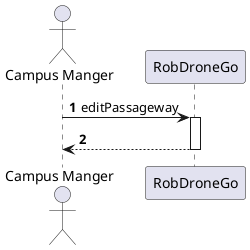 @startuml processLevel1
'https://plantuml.com/sequence-diagram

autonumber
actor "Campus Manger" as CM
participant RobDroneGo

CM -> RobDroneGo : editPassageway
activate RobDroneGo


RobDroneGo --> CM
deactivate RobDroneGo


@enduml